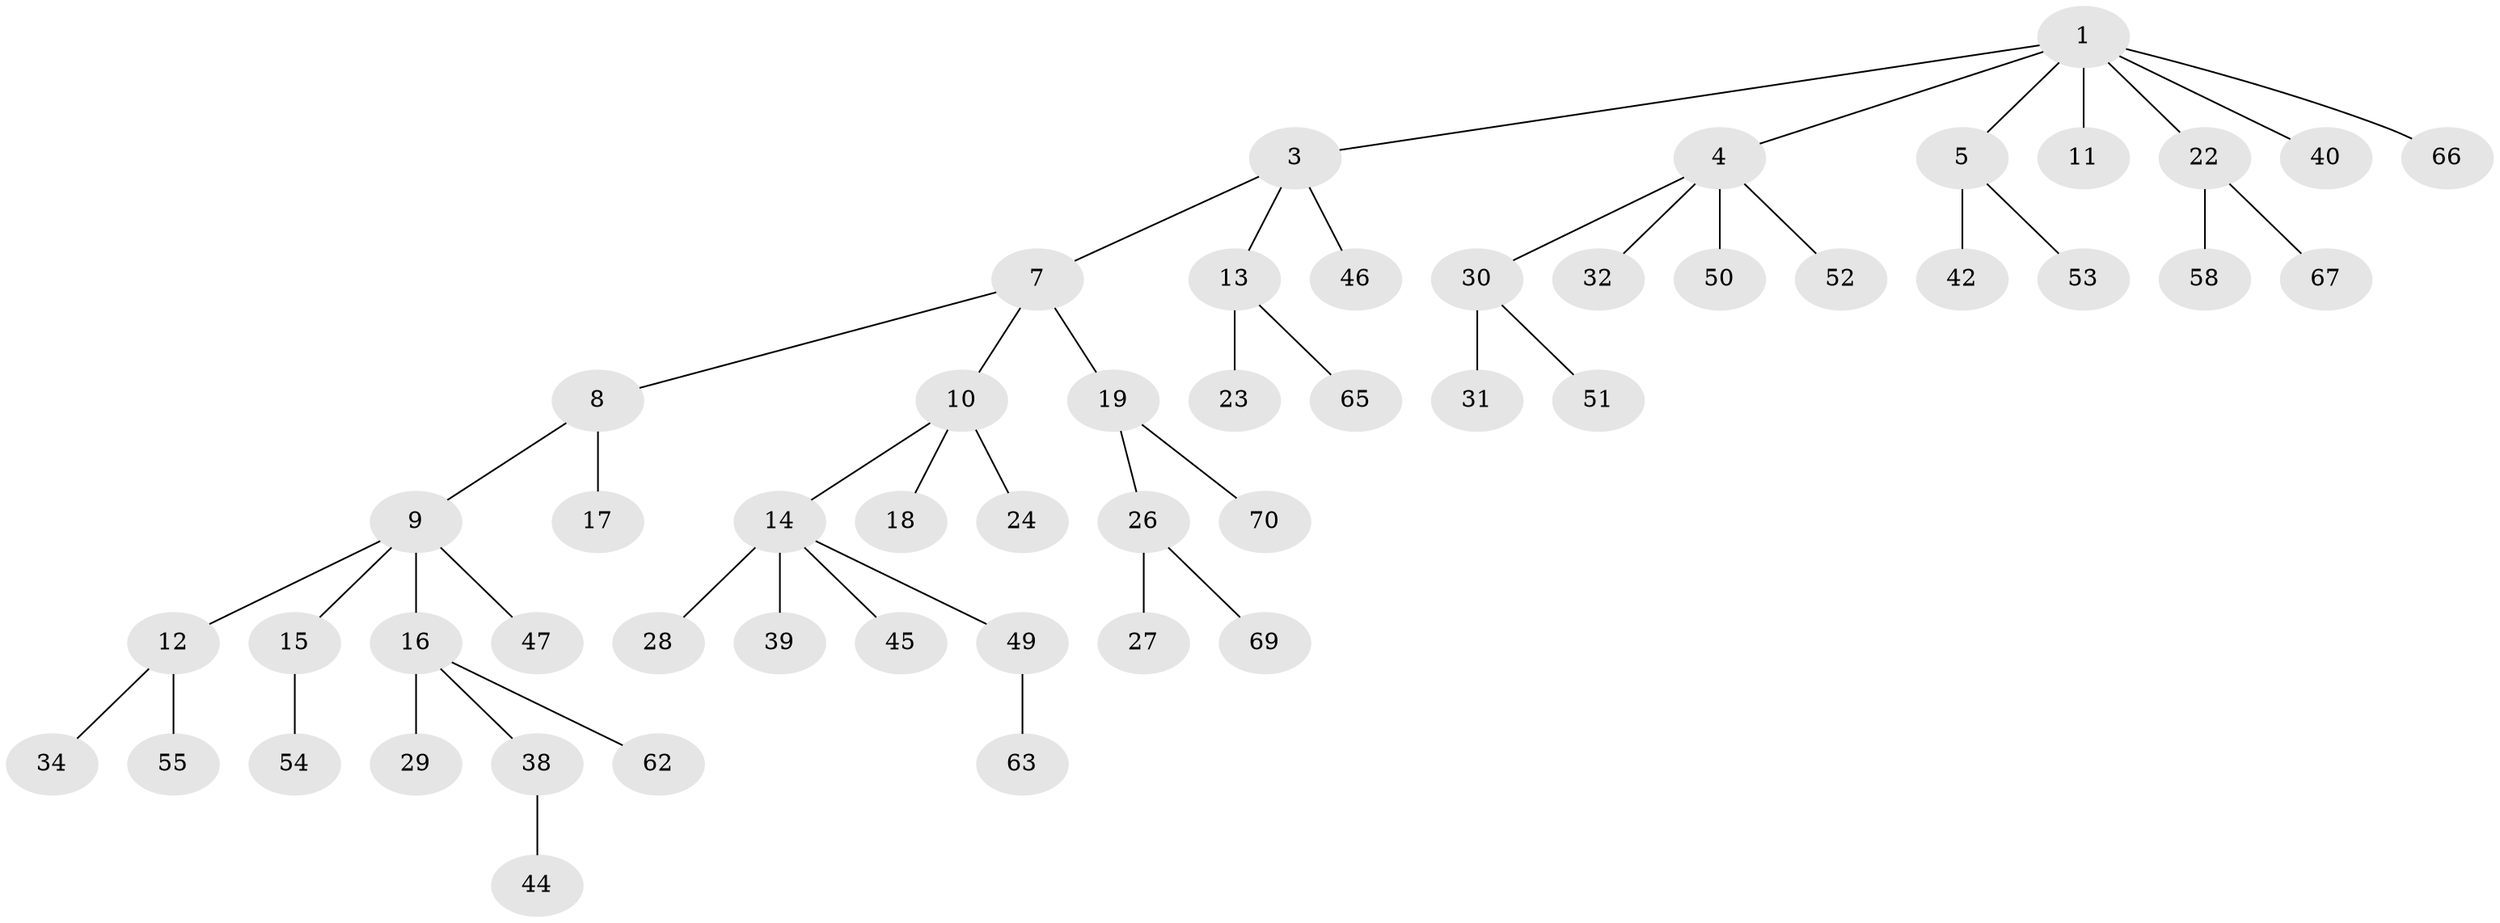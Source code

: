 // original degree distribution, {3: 0.13513513513513514, 6: 0.013513513513513514, 4: 0.08108108108108109, 5: 0.05405405405405406, 2: 0.17567567567567569, 1: 0.5405405405405406}
// Generated by graph-tools (version 1.1) at 2025/19/03/04/25 18:19:19]
// undirected, 51 vertices, 50 edges
graph export_dot {
graph [start="1"]
  node [color=gray90,style=filled];
  1 [super="+2"];
  3;
  4;
  5 [super="+6+59"];
  7 [super="+57"];
  8;
  9;
  10;
  11;
  12;
  13 [super="+20"];
  14 [super="+64+21+25+36"];
  15 [super="+41"];
  16;
  17 [super="+71+33"];
  18 [super="+35"];
  19;
  22 [super="+48"];
  23;
  24;
  26;
  27 [super="+73"];
  28;
  29;
  30 [super="+37"];
  31 [super="+74+61"];
  32 [super="+56+72"];
  34;
  38;
  39;
  40;
  42;
  44;
  45;
  46;
  47;
  49;
  50;
  51;
  52;
  53;
  54;
  55;
  58 [super="+68"];
  62;
  63;
  65;
  66;
  67;
  69;
  70;
  1 -- 11;
  1 -- 22;
  1 -- 66;
  1 -- 3;
  1 -- 4;
  1 -- 5;
  1 -- 40;
  3 -- 7;
  3 -- 13;
  3 -- 46;
  4 -- 30;
  4 -- 32;
  4 -- 50;
  4 -- 52;
  5 -- 42;
  5 -- 53;
  7 -- 8;
  7 -- 10;
  7 -- 19;
  8 -- 9;
  8 -- 17;
  9 -- 12;
  9 -- 15;
  9 -- 16;
  9 -- 47;
  10 -- 14;
  10 -- 18;
  10 -- 24;
  12 -- 34;
  12 -- 55;
  13 -- 65;
  13 -- 23;
  14 -- 28;
  14 -- 45;
  14 -- 39;
  14 -- 49;
  15 -- 54;
  16 -- 29;
  16 -- 38;
  16 -- 62;
  19 -- 26;
  19 -- 70;
  22 -- 58;
  22 -- 67;
  26 -- 27;
  26 -- 69;
  30 -- 31;
  30 -- 51;
  38 -- 44;
  49 -- 63;
}
